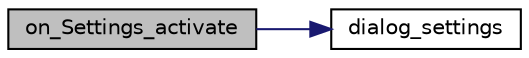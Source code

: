 digraph "on_Settings_activate"
{
  edge [fontname="Helvetica",fontsize="10",labelfontname="Helvetica",labelfontsize="10"];
  node [fontname="Helvetica",fontsize="10",shape=record];
  rankdir="LR";
  Node1 [label="on_Settings_activate",height=0.2,width=0.4,color="black", fillcolor="grey75", style="filled", fontcolor="black"];
  Node1 -> Node2 [color="midnightblue",fontsize="10",style="solid",fontname="Helvetica"];
  Node2 [label="dialog_settings",height=0.2,width=0.4,color="black", fillcolor="white", style="filled",URL="$settings_8c.html#a65c4c02efce178a3f032d604912bfd1a",tooltip="TBD. "];
}
